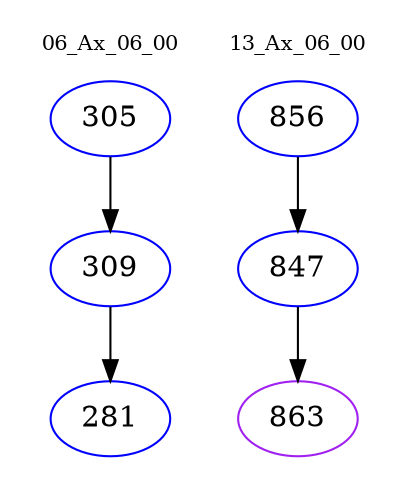 digraph{
subgraph cluster_0 {
color = white
label = "06_Ax_06_00";
fontsize=10;
T0_305 [label="305", color="blue"]
T0_305 -> T0_309 [color="black"]
T0_309 [label="309", color="blue"]
T0_309 -> T0_281 [color="black"]
T0_281 [label="281", color="blue"]
}
subgraph cluster_1 {
color = white
label = "13_Ax_06_00";
fontsize=10;
T1_856 [label="856", color="blue"]
T1_856 -> T1_847 [color="black"]
T1_847 [label="847", color="blue"]
T1_847 -> T1_863 [color="black"]
T1_863 [label="863", color="purple"]
}
}
